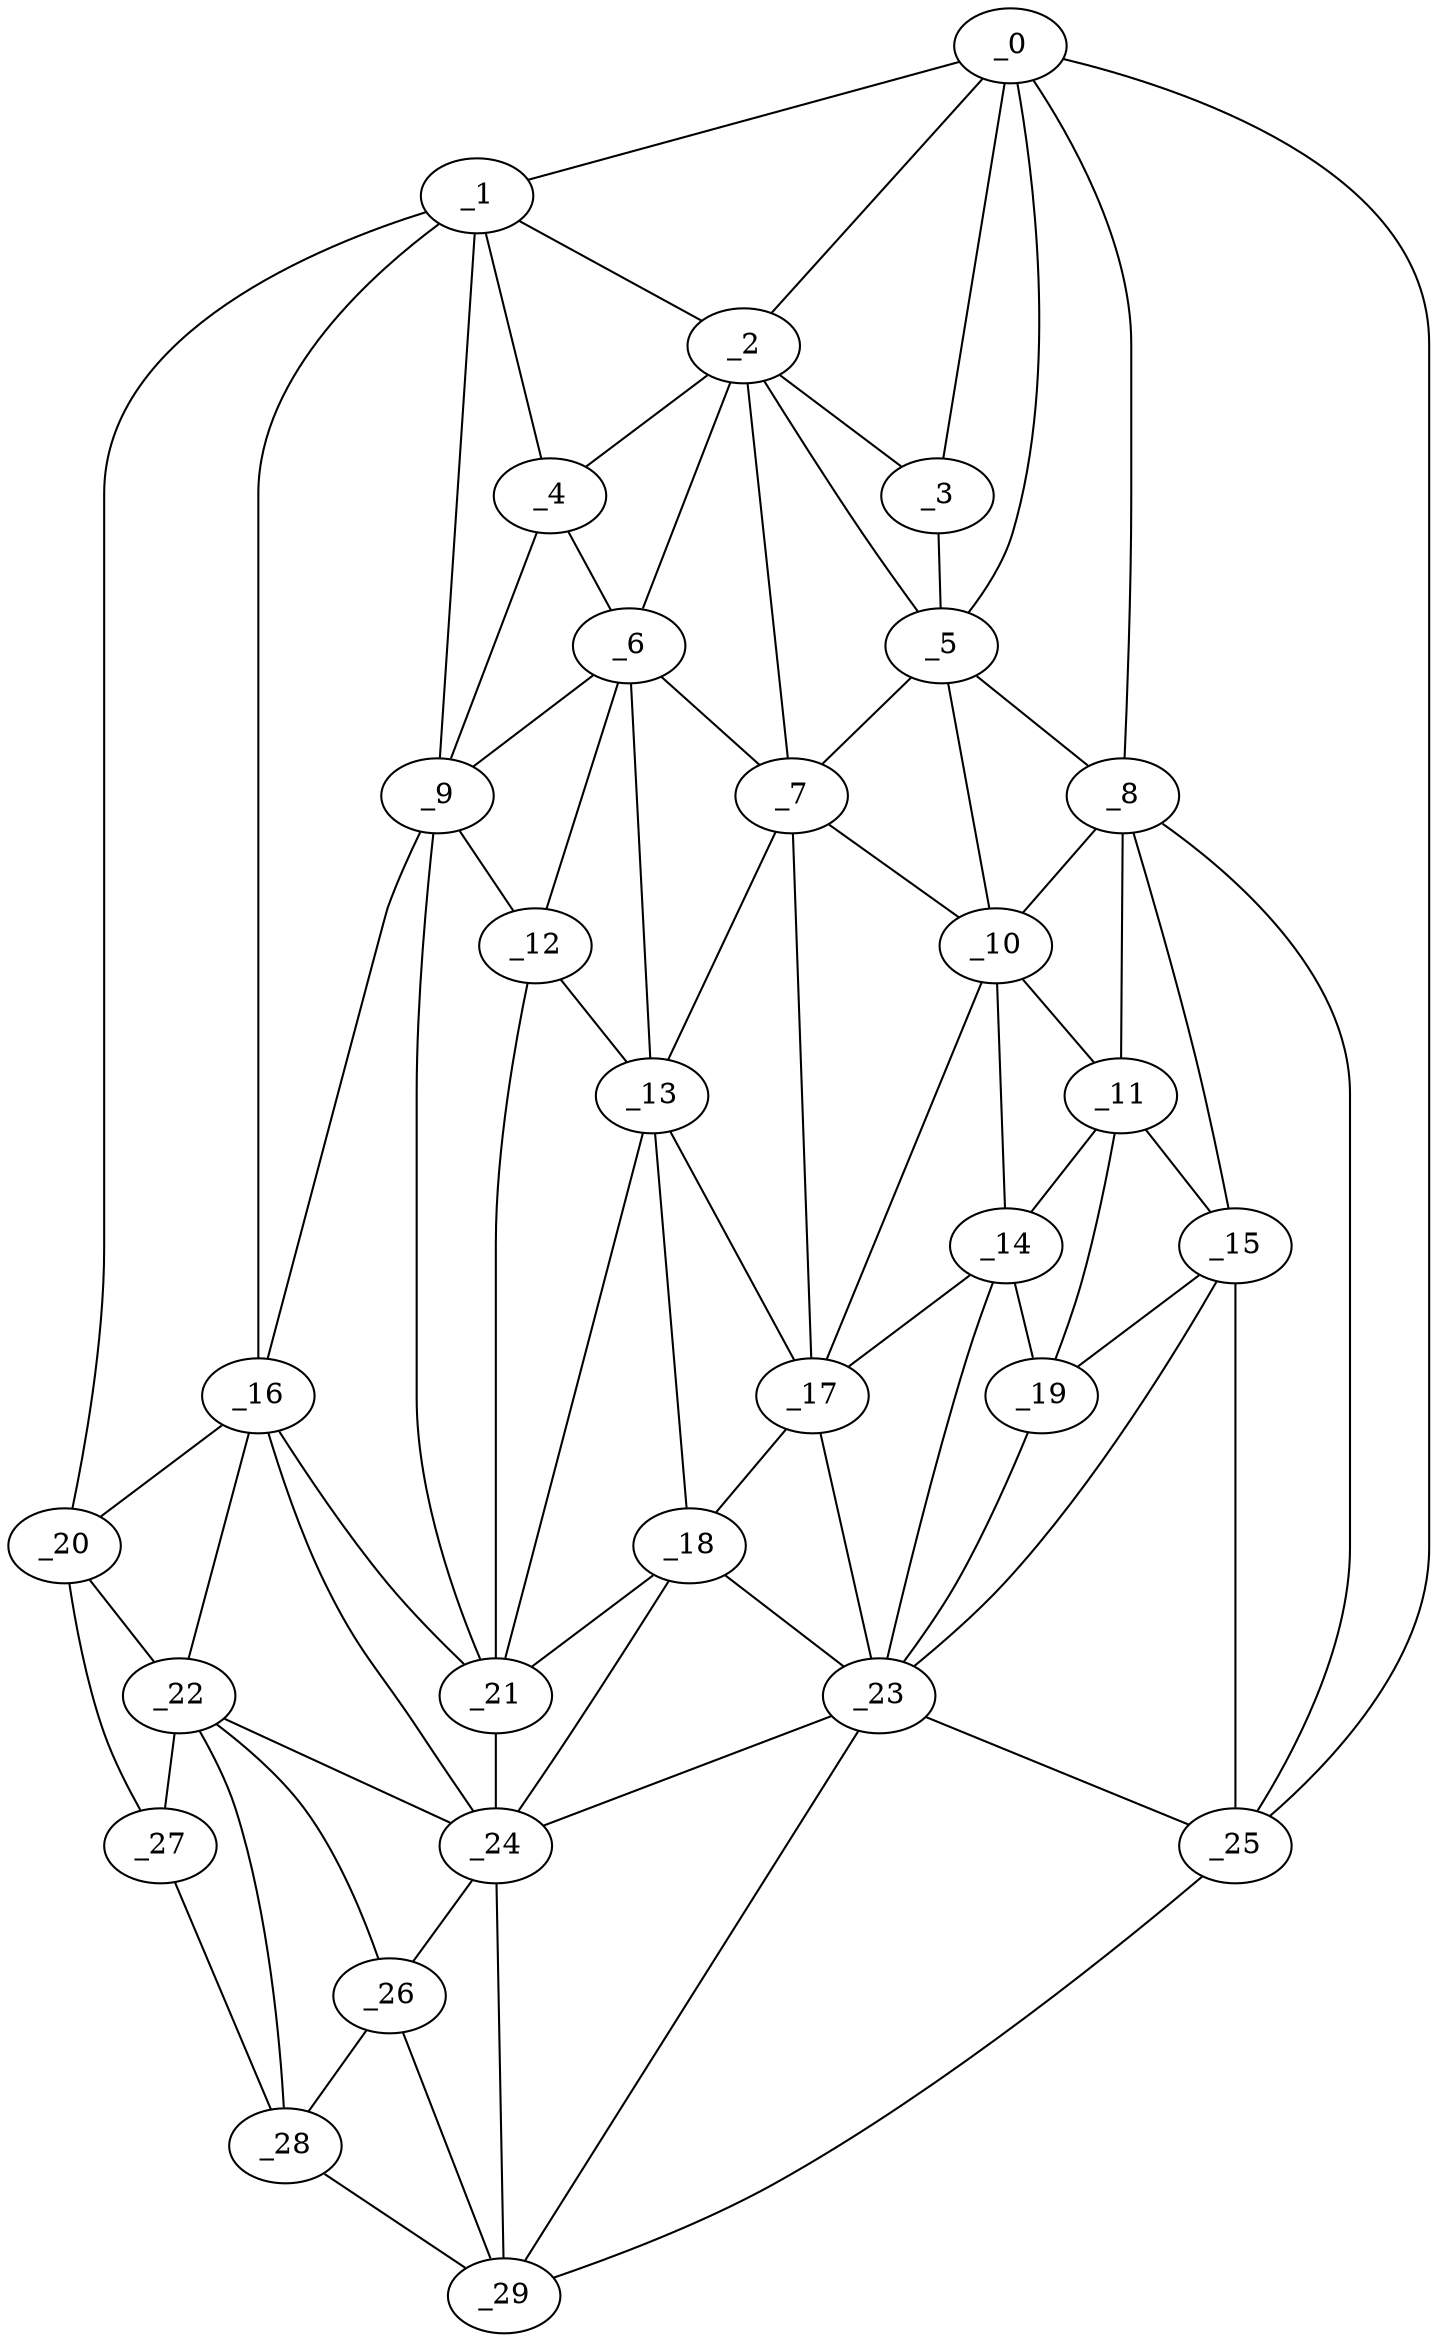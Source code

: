 graph "obj9__25.gxl" {
	_0	 [x=26,
		y=112];
	_1	 [x=27,
		y=28];
	_0 -- _1	 [valence=1];
	_2	 [x=28,
		y=67];
	_0 -- _2	 [valence=1];
	_3	 [x=28,
		y=85];
	_0 -- _3	 [valence=2];
	_5	 [x=43,
		y=86];
	_0 -- _5	 [valence=1];
	_8	 [x=52,
		y=106];
	_0 -- _8	 [valence=1];
	_25	 [x=93,
		y=124];
	_0 -- _25	 [valence=1];
	_1 -- _2	 [valence=2];
	_4	 [x=39,
		y=51];
	_1 -- _4	 [valence=2];
	_9	 [x=53,
		y=40];
	_1 -- _9	 [valence=2];
	_16	 [x=66,
		y=18];
	_1 -- _16	 [valence=1];
	_20	 [x=71,
		y=11];
	_1 -- _20	 [valence=1];
	_2 -- _3	 [valence=1];
	_2 -- _4	 [valence=1];
	_2 -- _5	 [valence=2];
	_6	 [x=47,
		y=59];
	_2 -- _6	 [valence=2];
	_7	 [x=50,
		y=78];
	_2 -- _7	 [valence=2];
	_3 -- _5	 [valence=2];
	_4 -- _6	 [valence=2];
	_4 -- _9	 [valence=1];
	_5 -- _7	 [valence=1];
	_5 -- _8	 [valence=2];
	_10	 [x=54,
		y=87];
	_5 -- _10	 [valence=2];
	_6 -- _7	 [valence=1];
	_6 -- _9	 [valence=2];
	_12	 [x=59,
		y=53];
	_6 -- _12	 [valence=1];
	_13	 [x=60,
		y=61];
	_6 -- _13	 [valence=2];
	_7 -- _10	 [valence=2];
	_7 -- _13	 [valence=2];
	_17	 [x=68,
		y=78];
	_7 -- _17	 [valence=2];
	_8 -- _10	 [valence=2];
	_11	 [x=58,
		y=106];
	_8 -- _11	 [valence=1];
	_15	 [x=65,
		y=107];
	_8 -- _15	 [valence=2];
	_8 -- _25	 [valence=2];
	_9 -- _12	 [valence=2];
	_9 -- _16	 [valence=2];
	_21	 [x=71,
		y=55];
	_9 -- _21	 [valence=1];
	_10 -- _11	 [valence=2];
	_14	 [x=65,
		y=90];
	_10 -- _14	 [valence=1];
	_10 -- _17	 [valence=1];
	_11 -- _14	 [valence=2];
	_11 -- _15	 [valence=2];
	_19	 [x=70,
		y=98];
	_11 -- _19	 [valence=2];
	_12 -- _13	 [valence=2];
	_12 -- _21	 [valence=1];
	_13 -- _17	 [valence=2];
	_18	 [x=70,
		y=61];
	_13 -- _18	 [valence=2];
	_13 -- _21	 [valence=2];
	_14 -- _17	 [valence=2];
	_14 -- _19	 [valence=2];
	_23	 [x=84,
		y=95];
	_14 -- _23	 [valence=2];
	_15 -- _19	 [valence=2];
	_15 -- _23	 [valence=2];
	_15 -- _25	 [valence=1];
	_16 -- _20	 [valence=2];
	_16 -- _21	 [valence=1];
	_22	 [x=78,
		y=15];
	_16 -- _22	 [valence=2];
	_24	 [x=91,
		y=40];
	_16 -- _24	 [valence=2];
	_17 -- _18	 [valence=2];
	_17 -- _23	 [valence=1];
	_18 -- _21	 [valence=1];
	_18 -- _23	 [valence=1];
	_18 -- _24	 [valence=1];
	_19 -- _23	 [valence=2];
	_20 -- _22	 [valence=1];
	_27	 [x=101,
		y=13];
	_20 -- _27	 [valence=1];
	_21 -- _24	 [valence=2];
	_22 -- _24	 [valence=1];
	_26	 [x=99,
		y=32];
	_22 -- _26	 [valence=1];
	_22 -- _27	 [valence=1];
	_28	 [x=103,
		y=20];
	_22 -- _28	 [valence=2];
	_23 -- _24	 [valence=2];
	_23 -- _25	 [valence=1];
	_29	 [x=104,
		y=113];
	_23 -- _29	 [valence=1];
	_24 -- _26	 [valence=2];
	_24 -- _29	 [valence=1];
	_25 -- _29	 [valence=1];
	_26 -- _28	 [valence=1];
	_26 -- _29	 [valence=2];
	_27 -- _28	 [valence=1];
	_28 -- _29	 [valence=1];
}

